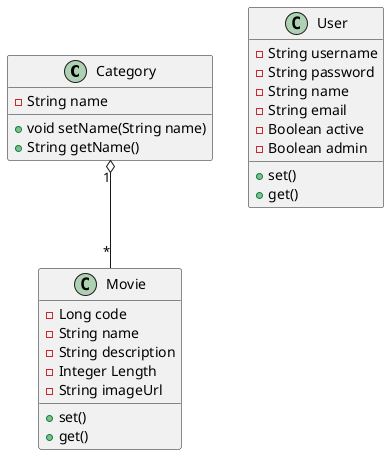 @startuml "bryan's video shop"

class Category{
    - String name
    + void setName(String name)
    + String getName()
}

class Movie {
    - Long code
    - String name
    - String description
    - Integer Length 
    - String imageUrl
    + set()
    + get()
}

class User {
    - String username
    - String password
    - String name
    - String email
    - Boolean active
    - Boolean admin
    + set()
    + get()
}


Category "1" o-- "*" Movie

@enduml